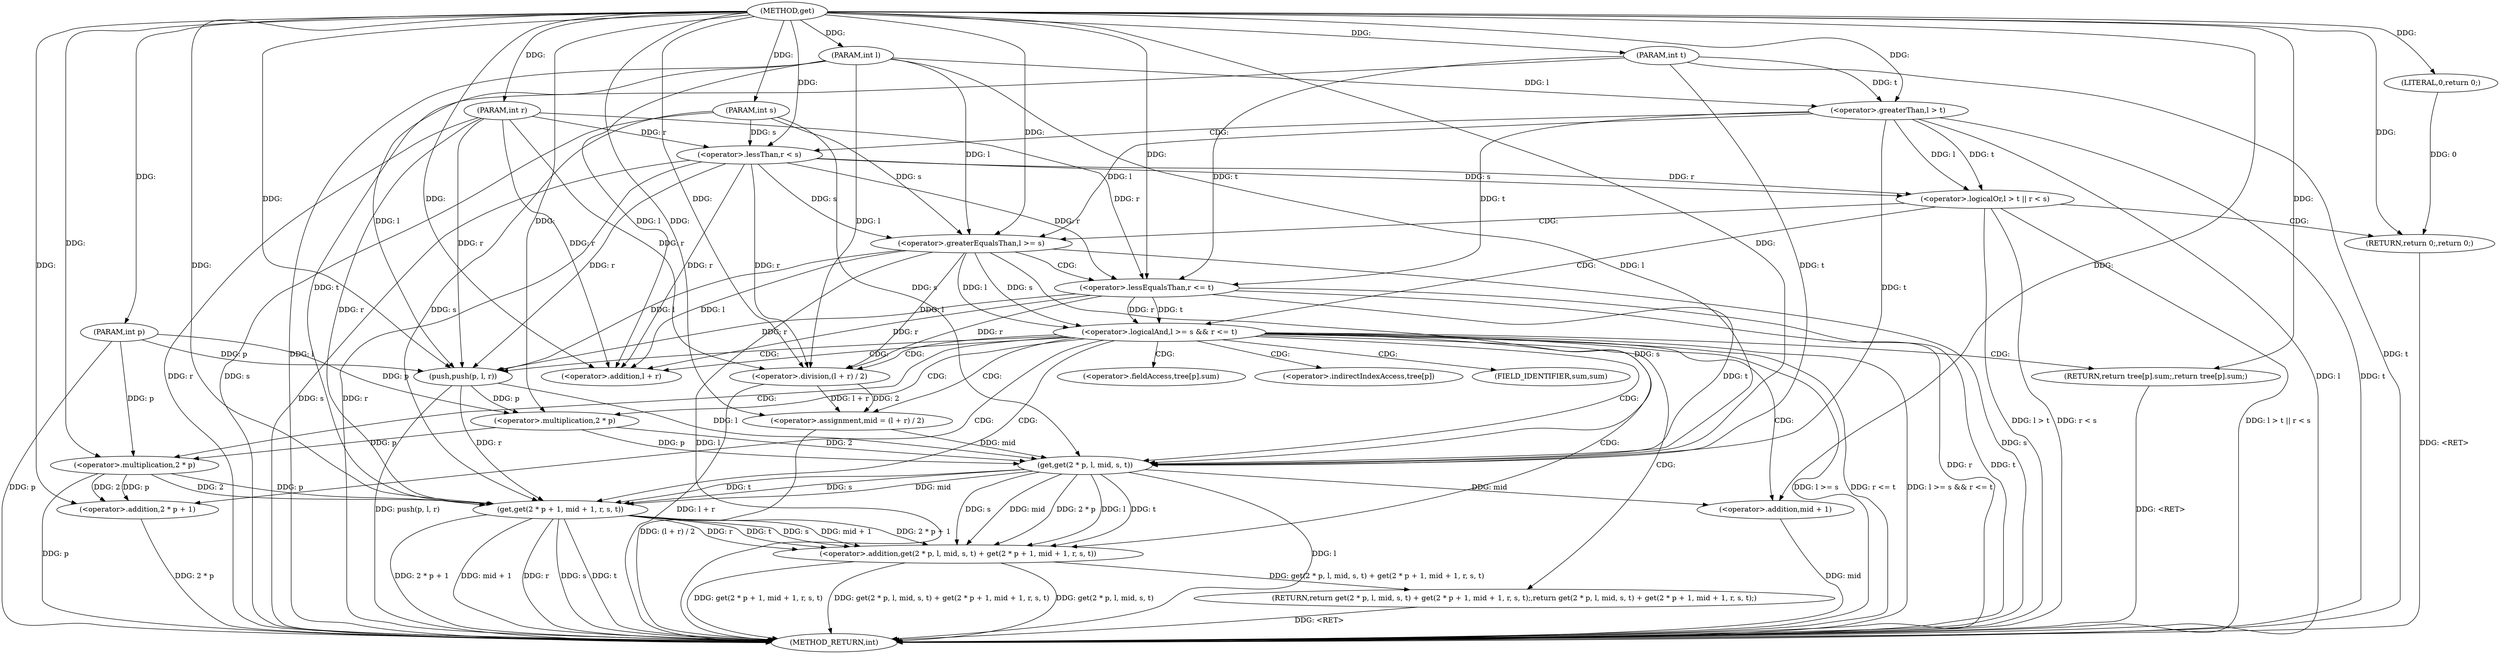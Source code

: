 digraph "get" {  
"1000288" [label = "(METHOD,get)" ]
"1000353" [label = "(METHOD_RETURN,int)" ]
"1000289" [label = "(PARAM,int p)" ]
"1000290" [label = "(PARAM,int l)" ]
"1000291" [label = "(PARAM,int r)" ]
"1000292" [label = "(PARAM,int s)" ]
"1000293" [label = "(PARAM,int t)" ]
"1000320" [label = "(<operator>.assignment,mid = (l + r) / 2)" ]
"1000327" [label = "(push,push(p, l, r))" ]
"1000331" [label = "(RETURN,return get(2 * p, l, mid, s, t) + get(2 * p + 1, mid + 1, r, s, t);,return get(2 * p, l, mid, s, t) + get(2 * p + 1, mid + 1, r, s, t);)" ]
"1000296" [label = "(<operator>.logicalOr,l > t || r < s)" ]
"1000303" [label = "(RETURN,return 0;,return 0;)" ]
"1000306" [label = "(<operator>.logicalAnd,l >= s && r <= t)" ]
"1000313" [label = "(RETURN,return tree[p].sum;,return tree[p].sum;)" ]
"1000332" [label = "(<operator>.addition,get(2 * p, l, mid, s, t) + get(2 * p + 1, mid + 1, r, s, t))" ]
"1000304" [label = "(LITERAL,0,return 0;)" ]
"1000322" [label = "(<operator>.division,(l + r) / 2)" ]
"1000297" [label = "(<operator>.greaterThan,l > t)" ]
"1000300" [label = "(<operator>.lessThan,r < s)" ]
"1000307" [label = "(<operator>.greaterEqualsThan,l >= s)" ]
"1000310" [label = "(<operator>.lessEqualsThan,r <= t)" ]
"1000323" [label = "(<operator>.addition,l + r)" ]
"1000333" [label = "(get,get(2 * p, l, mid, s, t))" ]
"1000341" [label = "(get,get(2 * p + 1, mid + 1, r, s, t))" ]
"1000334" [label = "(<operator>.multiplication,2 * p)" ]
"1000342" [label = "(<operator>.addition,2 * p + 1)" ]
"1000347" [label = "(<operator>.addition,mid + 1)" ]
"1000343" [label = "(<operator>.multiplication,2 * p)" ]
"1000314" [label = "(<operator>.fieldAccess,tree[p].sum)" ]
"1000315" [label = "(<operator>.indirectIndexAccess,tree[p])" ]
"1000318" [label = "(FIELD_IDENTIFIER,sum,sum)" ]
  "1000331" -> "1000353"  [ label = "DDG: <RET>"] 
  "1000313" -> "1000353"  [ label = "DDG: <RET>"] 
  "1000303" -> "1000353"  [ label = "DDG: <RET>"] 
  "1000289" -> "1000353"  [ label = "DDG: p"] 
  "1000290" -> "1000353"  [ label = "DDG: l"] 
  "1000291" -> "1000353"  [ label = "DDG: r"] 
  "1000292" -> "1000353"  [ label = "DDG: s"] 
  "1000293" -> "1000353"  [ label = "DDG: t"] 
  "1000297" -> "1000353"  [ label = "DDG: l"] 
  "1000297" -> "1000353"  [ label = "DDG: t"] 
  "1000296" -> "1000353"  [ label = "DDG: l > t"] 
  "1000300" -> "1000353"  [ label = "DDG: r"] 
  "1000300" -> "1000353"  [ label = "DDG: s"] 
  "1000296" -> "1000353"  [ label = "DDG: r < s"] 
  "1000296" -> "1000353"  [ label = "DDG: l > t || r < s"] 
  "1000307" -> "1000353"  [ label = "DDG: l"] 
  "1000307" -> "1000353"  [ label = "DDG: s"] 
  "1000306" -> "1000353"  [ label = "DDG: l >= s"] 
  "1000310" -> "1000353"  [ label = "DDG: r"] 
  "1000310" -> "1000353"  [ label = "DDG: t"] 
  "1000306" -> "1000353"  [ label = "DDG: r <= t"] 
  "1000306" -> "1000353"  [ label = "DDG: l >= s && r <= t"] 
  "1000322" -> "1000353"  [ label = "DDG: l + r"] 
  "1000320" -> "1000353"  [ label = "DDG: (l + r) / 2"] 
  "1000327" -> "1000353"  [ label = "DDG: push(p, l, r)"] 
  "1000333" -> "1000353"  [ label = "DDG: l"] 
  "1000332" -> "1000353"  [ label = "DDG: get(2 * p, l, mid, s, t)"] 
  "1000343" -> "1000353"  [ label = "DDG: p"] 
  "1000342" -> "1000353"  [ label = "DDG: 2 * p"] 
  "1000341" -> "1000353"  [ label = "DDG: 2 * p + 1"] 
  "1000347" -> "1000353"  [ label = "DDG: mid"] 
  "1000341" -> "1000353"  [ label = "DDG: mid + 1"] 
  "1000341" -> "1000353"  [ label = "DDG: r"] 
  "1000341" -> "1000353"  [ label = "DDG: s"] 
  "1000341" -> "1000353"  [ label = "DDG: t"] 
  "1000332" -> "1000353"  [ label = "DDG: get(2 * p + 1, mid + 1, r, s, t)"] 
  "1000332" -> "1000353"  [ label = "DDG: get(2 * p, l, mid, s, t) + get(2 * p + 1, mid + 1, r, s, t)"] 
  "1000288" -> "1000289"  [ label = "DDG: "] 
  "1000288" -> "1000290"  [ label = "DDG: "] 
  "1000288" -> "1000291"  [ label = "DDG: "] 
  "1000288" -> "1000292"  [ label = "DDG: "] 
  "1000288" -> "1000293"  [ label = "DDG: "] 
  "1000322" -> "1000320"  [ label = "DDG: l + r"] 
  "1000322" -> "1000320"  [ label = "DDG: 2"] 
  "1000332" -> "1000331"  [ label = "DDG: get(2 * p, l, mid, s, t) + get(2 * p + 1, mid + 1, r, s, t)"] 
  "1000304" -> "1000303"  [ label = "DDG: 0"] 
  "1000288" -> "1000303"  [ label = "DDG: "] 
  "1000288" -> "1000313"  [ label = "DDG: "] 
  "1000288" -> "1000320"  [ label = "DDG: "] 
  "1000289" -> "1000327"  [ label = "DDG: p"] 
  "1000288" -> "1000327"  [ label = "DDG: "] 
  "1000290" -> "1000327"  [ label = "DDG: l"] 
  "1000307" -> "1000327"  [ label = "DDG: l"] 
  "1000291" -> "1000327"  [ label = "DDG: r"] 
  "1000300" -> "1000327"  [ label = "DDG: r"] 
  "1000310" -> "1000327"  [ label = "DDG: r"] 
  "1000341" -> "1000332"  [ label = "DDG: t"] 
  "1000341" -> "1000332"  [ label = "DDG: s"] 
  "1000341" -> "1000332"  [ label = "DDG: mid + 1"] 
  "1000341" -> "1000332"  [ label = "DDG: 2 * p + 1"] 
  "1000341" -> "1000332"  [ label = "DDG: r"] 
  "1000333" -> "1000332"  [ label = "DDG: l"] 
  "1000333" -> "1000332"  [ label = "DDG: t"] 
  "1000333" -> "1000332"  [ label = "DDG: s"] 
  "1000333" -> "1000332"  [ label = "DDG: mid"] 
  "1000333" -> "1000332"  [ label = "DDG: 2 * p"] 
  "1000297" -> "1000296"  [ label = "DDG: l"] 
  "1000297" -> "1000296"  [ label = "DDG: t"] 
  "1000300" -> "1000296"  [ label = "DDG: s"] 
  "1000300" -> "1000296"  [ label = "DDG: r"] 
  "1000288" -> "1000304"  [ label = "DDG: "] 
  "1000307" -> "1000306"  [ label = "DDG: s"] 
  "1000307" -> "1000306"  [ label = "DDG: l"] 
  "1000310" -> "1000306"  [ label = "DDG: t"] 
  "1000310" -> "1000306"  [ label = "DDG: r"] 
  "1000307" -> "1000322"  [ label = "DDG: l"] 
  "1000290" -> "1000322"  [ label = "DDG: l"] 
  "1000288" -> "1000322"  [ label = "DDG: "] 
  "1000300" -> "1000322"  [ label = "DDG: r"] 
  "1000310" -> "1000322"  [ label = "DDG: r"] 
  "1000291" -> "1000322"  [ label = "DDG: r"] 
  "1000290" -> "1000297"  [ label = "DDG: l"] 
  "1000288" -> "1000297"  [ label = "DDG: "] 
  "1000293" -> "1000297"  [ label = "DDG: t"] 
  "1000291" -> "1000300"  [ label = "DDG: r"] 
  "1000288" -> "1000300"  [ label = "DDG: "] 
  "1000292" -> "1000300"  [ label = "DDG: s"] 
  "1000297" -> "1000307"  [ label = "DDG: l"] 
  "1000290" -> "1000307"  [ label = "DDG: l"] 
  "1000288" -> "1000307"  [ label = "DDG: "] 
  "1000300" -> "1000307"  [ label = "DDG: s"] 
  "1000292" -> "1000307"  [ label = "DDG: s"] 
  "1000300" -> "1000310"  [ label = "DDG: r"] 
  "1000291" -> "1000310"  [ label = "DDG: r"] 
  "1000288" -> "1000310"  [ label = "DDG: "] 
  "1000297" -> "1000310"  [ label = "DDG: t"] 
  "1000293" -> "1000310"  [ label = "DDG: t"] 
  "1000307" -> "1000323"  [ label = "DDG: l"] 
  "1000290" -> "1000323"  [ label = "DDG: l"] 
  "1000288" -> "1000323"  [ label = "DDG: "] 
  "1000300" -> "1000323"  [ label = "DDG: r"] 
  "1000310" -> "1000323"  [ label = "DDG: r"] 
  "1000291" -> "1000323"  [ label = "DDG: r"] 
  "1000334" -> "1000333"  [ label = "DDG: p"] 
  "1000334" -> "1000333"  [ label = "DDG: 2"] 
  "1000327" -> "1000333"  [ label = "DDG: l"] 
  "1000290" -> "1000333"  [ label = "DDG: l"] 
  "1000288" -> "1000333"  [ label = "DDG: "] 
  "1000297" -> "1000333"  [ label = "DDG: t"] 
  "1000310" -> "1000333"  [ label = "DDG: t"] 
  "1000293" -> "1000333"  [ label = "DDG: t"] 
  "1000307" -> "1000333"  [ label = "DDG: s"] 
  "1000292" -> "1000333"  [ label = "DDG: s"] 
  "1000320" -> "1000333"  [ label = "DDG: mid"] 
  "1000333" -> "1000341"  [ label = "DDG: t"] 
  "1000293" -> "1000341"  [ label = "DDG: t"] 
  "1000288" -> "1000341"  [ label = "DDG: "] 
  "1000333" -> "1000341"  [ label = "DDG: s"] 
  "1000292" -> "1000341"  [ label = "DDG: s"] 
  "1000327" -> "1000341"  [ label = "DDG: r"] 
  "1000291" -> "1000341"  [ label = "DDG: r"] 
  "1000333" -> "1000341"  [ label = "DDG: mid"] 
  "1000343" -> "1000341"  [ label = "DDG: p"] 
  "1000343" -> "1000341"  [ label = "DDG: 2"] 
  "1000288" -> "1000334"  [ label = "DDG: "] 
  "1000327" -> "1000334"  [ label = "DDG: p"] 
  "1000289" -> "1000334"  [ label = "DDG: p"] 
  "1000343" -> "1000342"  [ label = "DDG: p"] 
  "1000343" -> "1000342"  [ label = "DDG: 2"] 
  "1000288" -> "1000342"  [ label = "DDG: "] 
  "1000333" -> "1000347"  [ label = "DDG: mid"] 
  "1000288" -> "1000347"  [ label = "DDG: "] 
  "1000288" -> "1000343"  [ label = "DDG: "] 
  "1000334" -> "1000343"  [ label = "DDG: p"] 
  "1000289" -> "1000343"  [ label = "DDG: p"] 
  "1000296" -> "1000303"  [ label = "CDG: "] 
  "1000296" -> "1000307"  [ label = "CDG: "] 
  "1000296" -> "1000306"  [ label = "CDG: "] 
  "1000306" -> "1000341"  [ label = "CDG: "] 
  "1000306" -> "1000342"  [ label = "CDG: "] 
  "1000306" -> "1000333"  [ label = "CDG: "] 
  "1000306" -> "1000332"  [ label = "CDG: "] 
  "1000306" -> "1000315"  [ label = "CDG: "] 
  "1000306" -> "1000323"  [ label = "CDG: "] 
  "1000306" -> "1000313"  [ label = "CDG: "] 
  "1000306" -> "1000318"  [ label = "CDG: "] 
  "1000306" -> "1000331"  [ label = "CDG: "] 
  "1000306" -> "1000314"  [ label = "CDG: "] 
  "1000306" -> "1000347"  [ label = "CDG: "] 
  "1000306" -> "1000327"  [ label = "CDG: "] 
  "1000306" -> "1000343"  [ label = "CDG: "] 
  "1000306" -> "1000334"  [ label = "CDG: "] 
  "1000306" -> "1000320"  [ label = "CDG: "] 
  "1000306" -> "1000322"  [ label = "CDG: "] 
  "1000297" -> "1000300"  [ label = "CDG: "] 
  "1000307" -> "1000310"  [ label = "CDG: "] 
}
